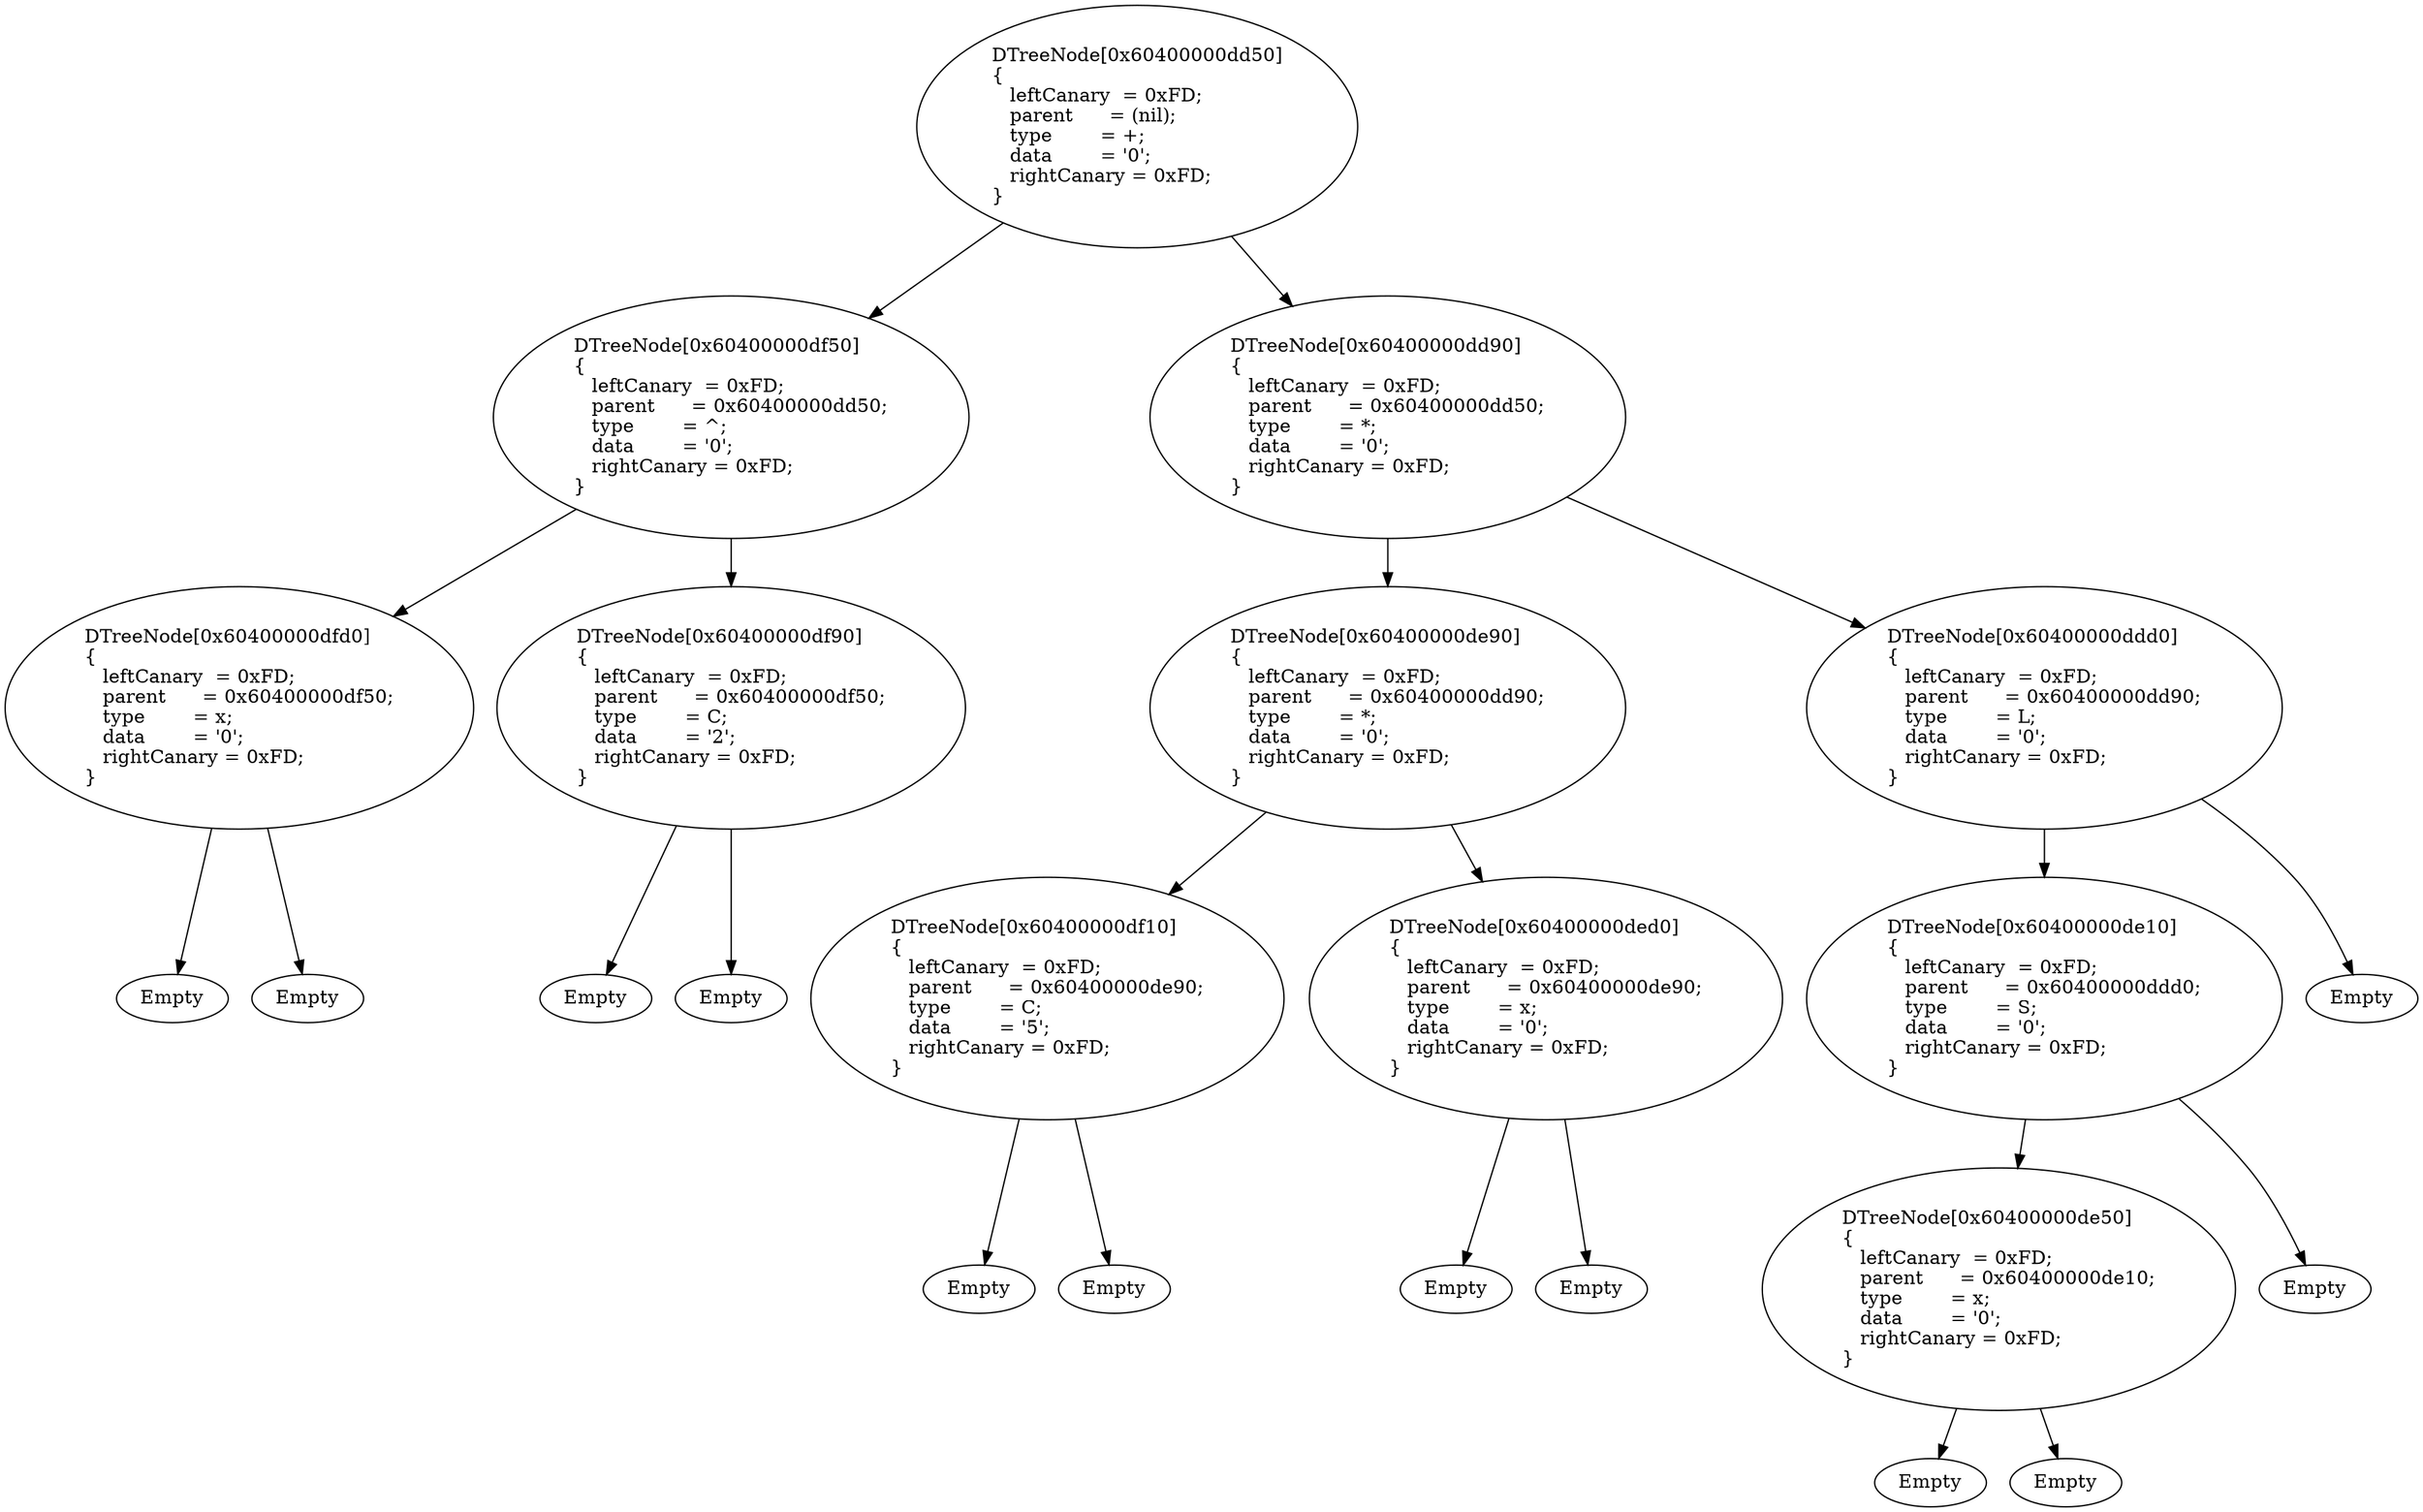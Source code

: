 digraph G {
DTreeNode_0x60400000dd50 [label="DTreeNode[0x60400000dd50]\l{\l   leftCanary  = 0xFD;\l   parent      = (nil);\l   type        = +;\l   data        = '0';\l   rightCanary = 0xFD;\l}\l"]
DTreeNode_0x60400000df50 [label="DTreeNode[0x60400000df50]\l{\l   leftCanary  = 0xFD;\l   parent      = 0x60400000dd50;\l   type        = ^;\l   data        = '0';\l   rightCanary = 0xFD;\l}\l"]
DTreeNode_0x60400000dfd0 [label="DTreeNode[0x60400000dfd0]\l{\l   leftCanary  = 0xFD;\l   parent      = 0x60400000df50;\l   type        = x;\l   data        = '0';\l   rightCanary = 0xFD;\l}\l"]
DTreeNode_0x60400000dfd0_Left [label="Empty"]
DTreeNode_0x60400000dfd0 -> DTreeNode_0x60400000dfd0_Left
DTreeNode_0x60400000dfd0_Right [label="Empty"]
DTreeNode_0x60400000dfd0 -> DTreeNode_0x60400000dfd0_Right
DTreeNode_0x60400000df90 [label="DTreeNode[0x60400000df90]\l{\l   leftCanary  = 0xFD;\l   parent      = 0x60400000df50;\l   type        = C;\l   data        = '2';\l   rightCanary = 0xFD;\l}\l"]
DTreeNode_0x60400000df90_Left [label="Empty"]
DTreeNode_0x60400000df90 -> DTreeNode_0x60400000df90_Left
DTreeNode_0x60400000df90_Right [label="Empty"]
DTreeNode_0x60400000df90 -> DTreeNode_0x60400000df90_Right
DTreeNode_0x60400000df50 -> DTreeNode_0x60400000dfd0
DTreeNode_0x60400000df50 -> DTreeNode_0x60400000df90
DTreeNode_0x60400000dd90 [label="DTreeNode[0x60400000dd90]\l{\l   leftCanary  = 0xFD;\l   parent      = 0x60400000dd50;\l   type        = *;\l   data        = '0';\l   rightCanary = 0xFD;\l}\l"]
DTreeNode_0x60400000de90 [label="DTreeNode[0x60400000de90]\l{\l   leftCanary  = 0xFD;\l   parent      = 0x60400000dd90;\l   type        = *;\l   data        = '0';\l   rightCanary = 0xFD;\l}\l"]
DTreeNode_0x60400000df10 [label="DTreeNode[0x60400000df10]\l{\l   leftCanary  = 0xFD;\l   parent      = 0x60400000de90;\l   type        = C;\l   data        = '5';\l   rightCanary = 0xFD;\l}\l"]
DTreeNode_0x60400000df10_Left [label="Empty"]
DTreeNode_0x60400000df10 -> DTreeNode_0x60400000df10_Left
DTreeNode_0x60400000df10_Right [label="Empty"]
DTreeNode_0x60400000df10 -> DTreeNode_0x60400000df10_Right
DTreeNode_0x60400000ded0 [label="DTreeNode[0x60400000ded0]\l{\l   leftCanary  = 0xFD;\l   parent      = 0x60400000de90;\l   type        = x;\l   data        = '0';\l   rightCanary = 0xFD;\l}\l"]
DTreeNode_0x60400000ded0_Left [label="Empty"]
DTreeNode_0x60400000ded0 -> DTreeNode_0x60400000ded0_Left
DTreeNode_0x60400000ded0_Right [label="Empty"]
DTreeNode_0x60400000ded0 -> DTreeNode_0x60400000ded0_Right
DTreeNode_0x60400000de90 -> DTreeNode_0x60400000df10
DTreeNode_0x60400000de90 -> DTreeNode_0x60400000ded0
DTreeNode_0x60400000ddd0 [label="DTreeNode[0x60400000ddd0]\l{\l   leftCanary  = 0xFD;\l   parent      = 0x60400000dd90;\l   type        = L;\l   data        = '0';\l   rightCanary = 0xFD;\l}\l"]
DTreeNode_0x60400000de10 [label="DTreeNode[0x60400000de10]\l{\l   leftCanary  = 0xFD;\l   parent      = 0x60400000ddd0;\l   type        = S;\l   data        = '0';\l   rightCanary = 0xFD;\l}\l"]
DTreeNode_0x60400000de50 [label="DTreeNode[0x60400000de50]\l{\l   leftCanary  = 0xFD;\l   parent      = 0x60400000de10;\l   type        = x;\l   data        = '0';\l   rightCanary = 0xFD;\l}\l"]
DTreeNode_0x60400000de50_Left [label="Empty"]
DTreeNode_0x60400000de50 -> DTreeNode_0x60400000de50_Left
DTreeNode_0x60400000de50_Right [label="Empty"]
DTreeNode_0x60400000de50 -> DTreeNode_0x60400000de50_Right
DTreeNode_0x60400000de10_Left [label="Empty"]
DTreeNode_0x60400000de10 -> DTreeNode_0x60400000de10_Left
DTreeNode_0x60400000de10 -> DTreeNode_0x60400000de50
DTreeNode_0x60400000ddd0_Left [label="Empty"]
DTreeNode_0x60400000ddd0 -> DTreeNode_0x60400000ddd0_Left
DTreeNode_0x60400000ddd0 -> DTreeNode_0x60400000de10
DTreeNode_0x60400000dd90 -> DTreeNode_0x60400000de90
DTreeNode_0x60400000dd90 -> DTreeNode_0x60400000ddd0
DTreeNode_0x60400000dd50 -> DTreeNode_0x60400000df50
DTreeNode_0x60400000dd50 -> DTreeNode_0x60400000dd90
}
